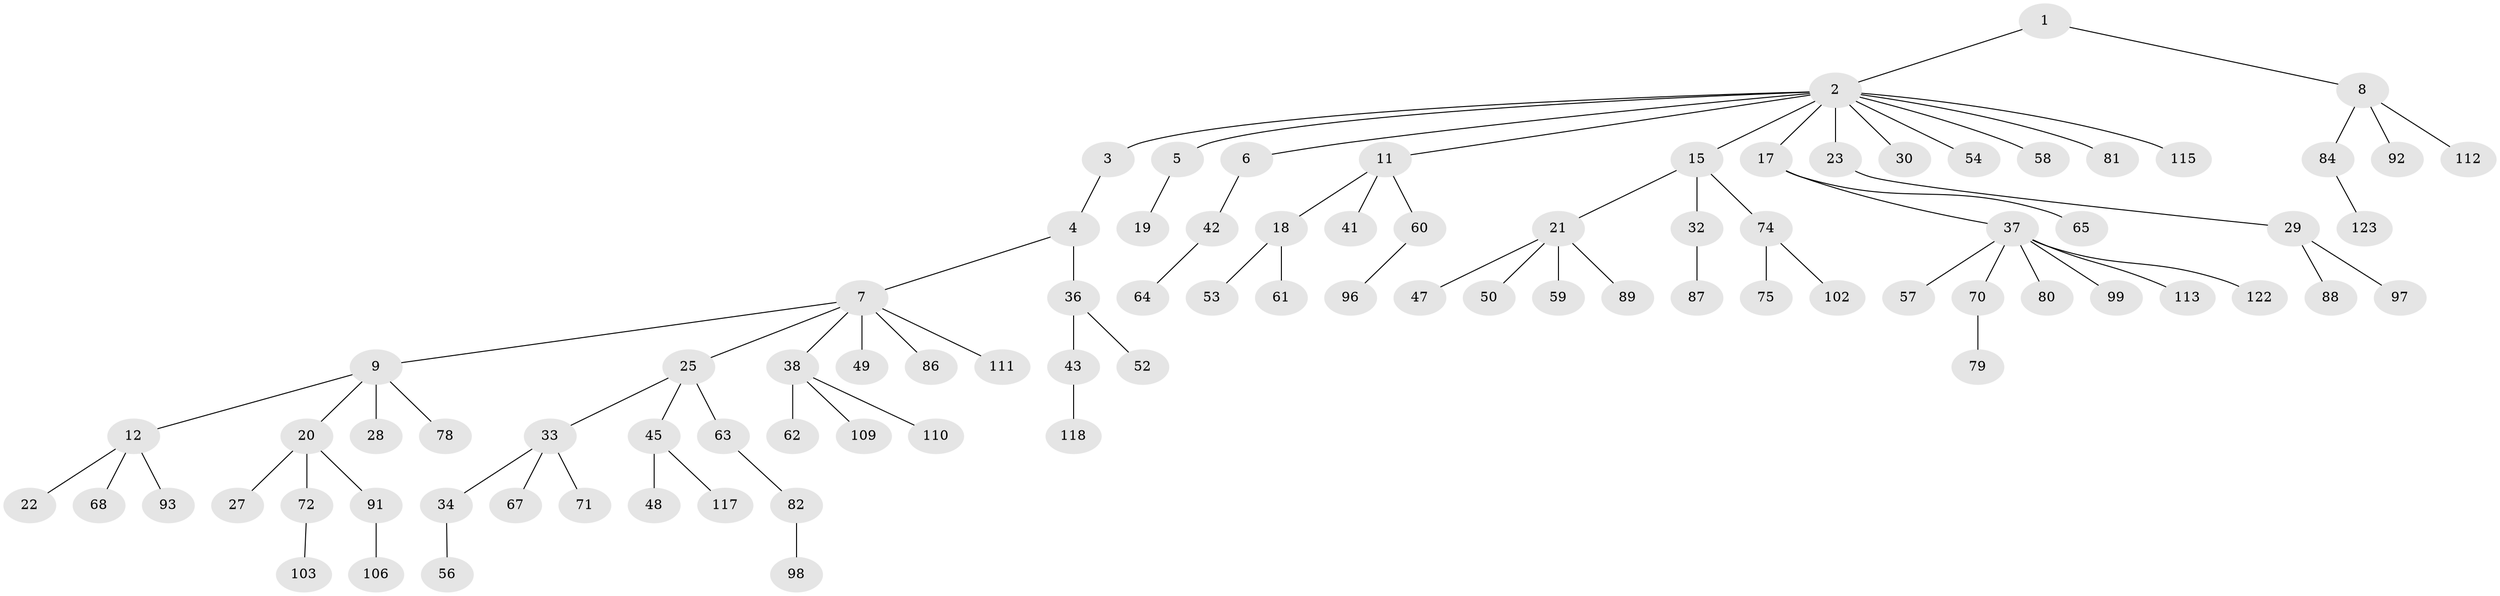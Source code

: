 // original degree distribution, {2: 0.22580645161290322, 11: 0.008064516129032258, 4: 0.07258064516129033, 3: 0.12903225806451613, 5: 0.04032258064516129, 1: 0.5161290322580645, 6: 0.008064516129032258}
// Generated by graph-tools (version 1.1) at 2025/42/03/06/25 10:42:04]
// undirected, 88 vertices, 87 edges
graph export_dot {
graph [start="1"]
  node [color=gray90,style=filled];
  1;
  2 [super="+13"];
  3;
  4 [super="+69"];
  5 [super="+16"];
  6 [super="+76"];
  7 [super="+14"];
  8 [super="+31"];
  9 [super="+10"];
  11 [super="+24"];
  12 [super="+35"];
  15 [super="+40"];
  17 [super="+66"];
  18 [super="+26"];
  19;
  20 [super="+39"];
  21 [super="+51"];
  22;
  23;
  25;
  27;
  28 [super="+85"];
  29 [super="+77"];
  30;
  32;
  33 [super="+83"];
  34;
  36 [super="+44"];
  37 [super="+46"];
  38 [super="+55"];
  41;
  42;
  43;
  45 [super="+121"];
  47;
  48 [super="+107"];
  49;
  50;
  52 [super="+108"];
  53;
  54;
  56 [super="+95"];
  57;
  58 [super="+124"];
  59;
  60;
  61 [super="+119"];
  62;
  63 [super="+105"];
  64 [super="+73"];
  65;
  67;
  68 [super="+114"];
  70 [super="+104"];
  71;
  72;
  74 [super="+100"];
  75;
  78;
  79;
  80;
  81;
  82;
  84 [super="+90"];
  86;
  87;
  88;
  89 [super="+101"];
  91 [super="+94"];
  92 [super="+116"];
  93;
  96;
  97;
  98;
  99;
  102;
  103;
  106;
  109;
  110;
  111;
  112;
  113;
  115;
  117;
  118 [super="+120"];
  122;
  123;
  1 -- 2;
  1 -- 8;
  2 -- 3;
  2 -- 5;
  2 -- 6;
  2 -- 11;
  2 -- 15;
  2 -- 17;
  2 -- 23;
  2 -- 30;
  2 -- 58;
  2 -- 81;
  2 -- 115;
  2 -- 54;
  3 -- 4;
  4 -- 7;
  4 -- 36;
  5 -- 19;
  6 -- 42;
  7 -- 9;
  7 -- 38;
  7 -- 49;
  7 -- 86;
  7 -- 25;
  7 -- 111;
  8 -- 112;
  8 -- 92;
  8 -- 84;
  9 -- 12;
  9 -- 20;
  9 -- 78;
  9 -- 28;
  11 -- 18;
  11 -- 41;
  11 -- 60;
  12 -- 22;
  12 -- 68;
  12 -- 93;
  15 -- 21;
  15 -- 32;
  15 -- 74;
  17 -- 37;
  17 -- 65;
  18 -- 61;
  18 -- 53;
  20 -- 27;
  20 -- 72;
  20 -- 91;
  21 -- 47;
  21 -- 50;
  21 -- 89;
  21 -- 59;
  23 -- 29;
  25 -- 33;
  25 -- 45;
  25 -- 63;
  29 -- 88;
  29 -- 97;
  32 -- 87;
  33 -- 34;
  33 -- 67;
  33 -- 71;
  34 -- 56;
  36 -- 43;
  36 -- 52;
  37 -- 57;
  37 -- 70;
  37 -- 80;
  37 -- 99;
  37 -- 113;
  37 -- 122;
  38 -- 109;
  38 -- 62;
  38 -- 110;
  42 -- 64;
  43 -- 118;
  45 -- 48;
  45 -- 117;
  60 -- 96;
  63 -- 82;
  70 -- 79;
  72 -- 103;
  74 -- 75;
  74 -- 102;
  82 -- 98;
  84 -- 123;
  91 -- 106;
}
